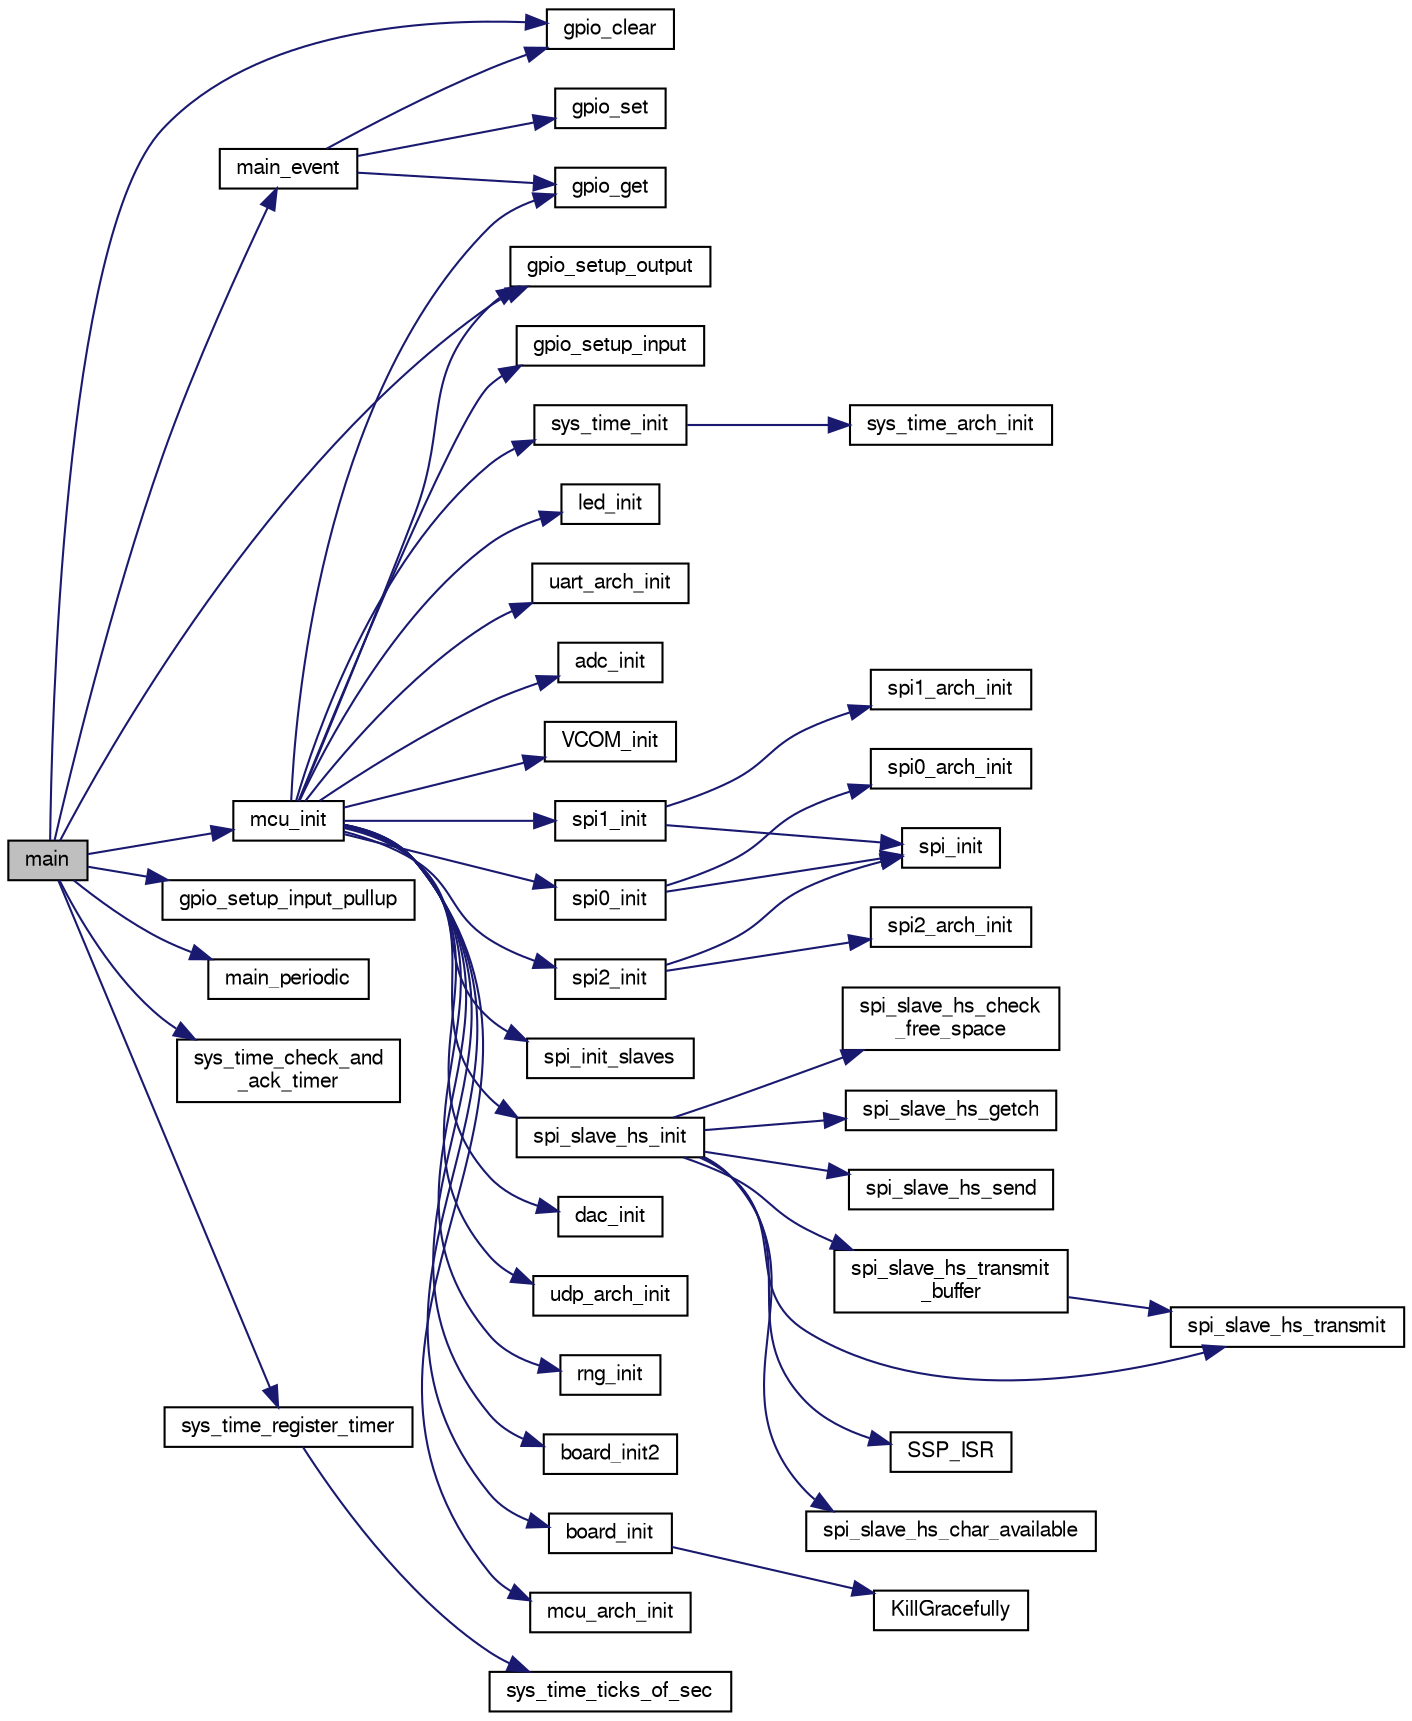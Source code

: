 digraph "main"
{
  edge [fontname="FreeSans",fontsize="10",labelfontname="FreeSans",labelfontsize="10"];
  node [fontname="FreeSans",fontsize="10",shape=record];
  rankdir="LR";
  Node1 [label="main",height=0.2,width=0.4,color="black", fillcolor="grey75", style="filled", fontcolor="black"];
  Node1 -> Node2 [color="midnightblue",fontsize="10",style="solid",fontname="FreeSans"];
  Node2 [label="gpio_clear",height=0.2,width=0.4,color="black", fillcolor="white", style="filled",URL="$chibios_2mcu__periph_2gpio__arch_8h.html#a302a5c9e7203669d0b9db8a2952fe009",tooltip="Clear a gpio output to low level. "];
  Node1 -> Node3 [color="midnightblue",fontsize="10",style="solid",fontname="FreeSans"];
  Node3 [label="gpio_setup_input_pullup",height=0.2,width=0.4,color="black", fillcolor="white", style="filled",URL="$chibios_2mcu__periph_2gpio__arch_8c.html#a37fe4e6fcefe371821cc61a78ed34711",tooltip="Setup one or more pins of the given GPIO port as inputs with pull up resistor enabled. "];
  Node1 -> Node4 [color="midnightblue",fontsize="10",style="solid",fontname="FreeSans"];
  Node4 [label="gpio_setup_output",height=0.2,width=0.4,color="black", fillcolor="white", style="filled",URL="$chibios_2mcu__periph_2gpio__arch_8c.html#a614c4a447f1e43381d92c682ac3b953f",tooltip="Setup one or more pins of the given GPIO port as outputs. "];
  Node1 -> Node5 [color="midnightblue",fontsize="10",style="solid",fontname="FreeSans"];
  Node5 [label="main_event",height=0.2,width=0.4,color="black", fillcolor="white", style="filled",URL="$stm32_2uart__tunnel_8c.html#a319a645047f275499aa30b0bc08c6e10"];
  Node5 -> Node6 [color="midnightblue",fontsize="10",style="solid",fontname="FreeSans"];
  Node6 [label="gpio_set",height=0.2,width=0.4,color="black", fillcolor="white", style="filled",URL="$chibios_2mcu__periph_2gpio__arch_8h.html#a0da8ef247730680b4ffa595d11069051",tooltip="Set a gpio output to high level. "];
  Node5 -> Node2 [color="midnightblue",fontsize="10",style="solid",fontname="FreeSans"];
  Node5 -> Node7 [color="midnightblue",fontsize="10",style="solid",fontname="FreeSans"];
  Node7 [label="gpio_get",height=0.2,width=0.4,color="black", fillcolor="white", style="filled",URL="$chibios_2mcu__periph_2gpio__arch_8h.html#afd6403990094d8cd6010b2e641a977da",tooltip="Get level of a gpio. "];
  Node1 -> Node8 [color="midnightblue",fontsize="10",style="solid",fontname="FreeSans"];
  Node8 [label="main_periodic",height=0.2,width=0.4,color="black", fillcolor="white", style="filled",URL="$stm32_2uart__tunnel_8c.html#a433218491d8e51ae032540c2c00d263f"];
  Node1 -> Node9 [color="midnightblue",fontsize="10",style="solid",fontname="FreeSans"];
  Node9 [label="mcu_init",height=0.2,width=0.4,color="black", fillcolor="white", style="filled",URL="$group__mcu__periph.html#ga9af744358ff4b1e3e33d7dd170862f9b",tooltip="Microcontroller peripherals initialization. "];
  Node9 -> Node10 [color="midnightblue",fontsize="10",style="solid",fontname="FreeSans"];
  Node10 [label="board_init",height=0.2,width=0.4,color="black", fillcolor="white", style="filled",URL="$group__mcu__periph.html#ga916f2adc2080b4fe88034086d107a8dc",tooltip="Optional board init function called at the start of mcu_init(). "];
  Node10 -> Node11 [color="midnightblue",fontsize="10",style="solid",fontname="FreeSans"];
  Node11 [label="KillGracefully",height=0.2,width=0.4,color="black", fillcolor="white", style="filled",URL="$ardrone_2board_8c.html#a646b7f375c14d15f1aa843bbe058634f"];
  Node9 -> Node12 [color="midnightblue",fontsize="10",style="solid",fontname="FreeSans"];
  Node12 [label="mcu_arch_init",height=0.2,width=0.4,color="black", fillcolor="white", style="filled",URL="$chibios_2mcu__arch_8c.html#a87671303c7d4a9264b1ffbb07e87f454"];
  Node9 -> Node4 [color="midnightblue",fontsize="10",style="solid",fontname="FreeSans"];
  Node9 -> Node13 [color="midnightblue",fontsize="10",style="solid",fontname="FreeSans"];
  Node13 [label="gpio_setup_input",height=0.2,width=0.4,color="black", fillcolor="white", style="filled",URL="$chibios_2mcu__periph_2gpio__arch_8c.html#ae7d0172a824f41338c10872b96cc541b",tooltip="Setup one or more pins of the given GPIO port as inputs. "];
  Node9 -> Node7 [color="midnightblue",fontsize="10",style="solid",fontname="FreeSans"];
  Node9 -> Node14 [color="midnightblue",fontsize="10",style="solid",fontname="FreeSans"];
  Node14 [label="sys_time_init",height=0.2,width=0.4,color="black", fillcolor="white", style="filled",URL="$sys__time_8c.html#a1e6b75f4db9128a3326d8a6283b0af43"];
  Node14 -> Node15 [color="midnightblue",fontsize="10",style="solid",fontname="FreeSans"];
  Node15 [label="sys_time_arch_init",height=0.2,width=0.4,color="black", fillcolor="white", style="filled",URL="$chibios_2mcu__periph_2sys__time__arch_8c.html#a9b31c2feb846b96205ae20ea6883e1c4"];
  Node9 -> Node16 [color="midnightblue",fontsize="10",style="solid",fontname="FreeSans"];
  Node16 [label="led_init",height=0.2,width=0.4,color="black", fillcolor="white", style="filled",URL="$led_8h.html#a9d9d9b1f30592189c3aa7358c626218f",tooltip="Automatic initialization of actived LED Set to OFF at startup. "];
  Node9 -> Node17 [color="midnightblue",fontsize="10",style="solid",fontname="FreeSans"];
  Node17 [label="uart_arch_init",height=0.2,width=0.4,color="black", fillcolor="white", style="filled",URL="$linux_2mcu__periph_2uart__arch_8c.html#a7e440684a8b6a4088b2f1d5b4dc47587"];
  Node9 -> Node18 [color="midnightblue",fontsize="10",style="solid",fontname="FreeSans"];
  Node18 [label="adc_init",height=0.2,width=0.4,color="black", fillcolor="white", style="filled",URL="$chibios_2mcu__periph_2adc__arch_8c.html#a2b815e6730e8723a6d1d06d9ef8f31c0",tooltip="Adc init. "];
  Node9 -> Node19 [color="midnightblue",fontsize="10",style="solid",fontname="FreeSans"];
  Node19 [label="VCOM_init",height=0.2,width=0.4,color="black", fillcolor="white", style="filled",URL="$lpc21_2usb__ser__hw_8c.html#a96a54f28bfc8bc28963cd2fac74609cd"];
  Node9 -> Node20 [color="midnightblue",fontsize="10",style="solid",fontname="FreeSans"];
  Node20 [label="spi0_init",height=0.2,width=0.4,color="black", fillcolor="white", style="filled",URL="$group__spi.html#ga2437939c4fca0a4a5a4f79460ed3f731"];
  Node20 -> Node21 [color="midnightblue",fontsize="10",style="solid",fontname="FreeSans"];
  Node21 [label="spi_init",height=0.2,width=0.4,color="black", fillcolor="white", style="filled",URL="$group__spi.html#ga6c0861f0c2184cab82f883ca29312011",tooltip="Initialize a spi peripheral. "];
  Node20 -> Node22 [color="midnightblue",fontsize="10",style="solid",fontname="FreeSans"];
  Node22 [label="spi0_arch_init",height=0.2,width=0.4,color="black", fillcolor="white", style="filled",URL="$group__spi.html#gab8cb9f918fae47c201bf233a0b3b282f",tooltip="Architecture dependent SPI0 initialization. "];
  Node9 -> Node23 [color="midnightblue",fontsize="10",style="solid",fontname="FreeSans"];
  Node23 [label="spi1_init",height=0.2,width=0.4,color="black", fillcolor="white", style="filled",URL="$group__spi.html#ga7da3469436debceb731ecb76c920efda"];
  Node23 -> Node21 [color="midnightblue",fontsize="10",style="solid",fontname="FreeSans"];
  Node23 -> Node24 [color="midnightblue",fontsize="10",style="solid",fontname="FreeSans"];
  Node24 [label="spi1_arch_init",height=0.2,width=0.4,color="black", fillcolor="white", style="filled",URL="$group__spi.html#gaaba00866ddaf960c0c761e61f81e5216",tooltip="Architecture dependent SPI1 initialization. "];
  Node9 -> Node25 [color="midnightblue",fontsize="10",style="solid",fontname="FreeSans"];
  Node25 [label="spi2_init",height=0.2,width=0.4,color="black", fillcolor="white", style="filled",URL="$group__spi.html#ga1c8c4e89459606c70f6749714abd4a86"];
  Node25 -> Node21 [color="midnightblue",fontsize="10",style="solid",fontname="FreeSans"];
  Node25 -> Node26 [color="midnightblue",fontsize="10",style="solid",fontname="FreeSans"];
  Node26 [label="spi2_arch_init",height=0.2,width=0.4,color="black", fillcolor="white", style="filled",URL="$group__spi.html#gae6c7e2bb3fb354f3b98282386b41bf70",tooltip="Architecture dependent SPI2 initialization. "];
  Node9 -> Node27 [color="midnightblue",fontsize="10",style="solid",fontname="FreeSans"];
  Node27 [label="spi_init_slaves",height=0.2,width=0.4,color="black", fillcolor="white", style="filled",URL="$group__spi.html#gafc9125c5764a6749703ae4f1303a16f3",tooltip="spi_init_slaves() function "];
  Node9 -> Node28 [color="midnightblue",fontsize="10",style="solid",fontname="FreeSans"];
  Node28 [label="spi_slave_hs_init",height=0.2,width=0.4,color="black", fillcolor="white", style="filled",URL="$spi__slave__hs__arch_8c.html#ad7c7233ab7697ee83d0228fe95b0c048"];
  Node28 -> Node29 [color="midnightblue",fontsize="10",style="solid",fontname="FreeSans"];
  Node29 [label="spi_slave_hs_char_available",height=0.2,width=0.4,color="black", fillcolor="white", style="filled",URL="$spi__slave__hs__arch_8c.html#a3eb5625306bbd0528404bdbec1fe2cd2"];
  Node28 -> Node30 [color="midnightblue",fontsize="10",style="solid",fontname="FreeSans"];
  Node30 [label="spi_slave_hs_check\l_free_space",height=0.2,width=0.4,color="black", fillcolor="white", style="filled",URL="$spi__slave__hs__arch_8c.html#a1fbf621e4a85b6c6293bcf41fe40aabc"];
  Node28 -> Node31 [color="midnightblue",fontsize="10",style="solid",fontname="FreeSans"];
  Node31 [label="spi_slave_hs_getch",height=0.2,width=0.4,color="black", fillcolor="white", style="filled",URL="$spi__slave__hs__arch_8c.html#a26f8e1cbe59fb380e629b47643ed5a1e"];
  Node28 -> Node32 [color="midnightblue",fontsize="10",style="solid",fontname="FreeSans"];
  Node32 [label="spi_slave_hs_send",height=0.2,width=0.4,color="black", fillcolor="white", style="filled",URL="$spi__slave__hs__arch_8c.html#a764936204b755d8bb7208f60debf35e4"];
  Node28 -> Node33 [color="midnightblue",fontsize="10",style="solid",fontname="FreeSans"];
  Node33 [label="spi_slave_hs_transmit",height=0.2,width=0.4,color="black", fillcolor="white", style="filled",URL="$spi__slave__hs__arch_8c.html#a033ab4abb6640b043dabebdb27e37692"];
  Node28 -> Node34 [color="midnightblue",fontsize="10",style="solid",fontname="FreeSans"];
  Node34 [label="spi_slave_hs_transmit\l_buffer",height=0.2,width=0.4,color="black", fillcolor="white", style="filled",URL="$spi__slave__hs__arch_8c.html#a28ebd1dea5d9de43e2f65023083dded2"];
  Node34 -> Node33 [color="midnightblue",fontsize="10",style="solid",fontname="FreeSans"];
  Node28 -> Node35 [color="midnightblue",fontsize="10",style="solid",fontname="FreeSans"];
  Node35 [label="SSP_ISR",height=0.2,width=0.4,color="black", fillcolor="white", style="filled",URL="$spi__slave__hs__arch_8c.html#aa105625a4ec7ecf95c0802c3edfade05"];
  Node9 -> Node36 [color="midnightblue",fontsize="10",style="solid",fontname="FreeSans"];
  Node36 [label="dac_init",height=0.2,width=0.4,color="black", fillcolor="white", style="filled",URL="$dac__arch_8c.html#a6e622fafee8436bf9cf9f6b120352e3c"];
  Node9 -> Node37 [color="midnightblue",fontsize="10",style="solid",fontname="FreeSans"];
  Node37 [label="udp_arch_init",height=0.2,width=0.4,color="black", fillcolor="white", style="filled",URL="$linux_2mcu__periph_2udp__arch_8c.html#a665732768aad2a0f4b0a396d96485cc2"];
  Node9 -> Node38 [color="midnightblue",fontsize="10",style="solid",fontname="FreeSans"];
  Node38 [label="rng_init",height=0.2,width=0.4,color="black", fillcolor="white", style="filled",URL="$chibios_2mcu__periph_2rng__arch_8c.html#ad5a3df3d0092f55f6ea54ccaa7daf3dc"];
  Node9 -> Node39 [color="midnightblue",fontsize="10",style="solid",fontname="FreeSans"];
  Node39 [label="board_init2",height=0.2,width=0.4,color="black", fillcolor="white", style="filled",URL="$group__mcu__periph.html#gaf8669c6ba2d12460cf1172edd1a5e4a3",tooltip="Optional board init function called at the end of mcu_init(). "];
  Node1 -> Node40 [color="midnightblue",fontsize="10",style="solid",fontname="FreeSans"];
  Node40 [label="sys_time_check_and\l_ack_timer",height=0.2,width=0.4,color="black", fillcolor="white", style="filled",URL="$sys__time_8h.html#a51e98e20394934c8db19022ab2adc4c1",tooltip="Check if timer has elapsed. "];
  Node1 -> Node41 [color="midnightblue",fontsize="10",style="solid",fontname="FreeSans"];
  Node41 [label="sys_time_register_timer",height=0.2,width=0.4,color="black", fillcolor="white", style="filled",URL="$sys__time_8c.html#a3ababed8b6819006aaf919a663efe8cd",tooltip="Register a new system timer. "];
  Node41 -> Node42 [color="midnightblue",fontsize="10",style="solid",fontname="FreeSans"];
  Node42 [label="sys_time_ticks_of_sec",height=0.2,width=0.4,color="black", fillcolor="white", style="filled",URL="$sys__time_8h.html#a2894f16d75a4d3c6ad1449d7bba85406"];
}
